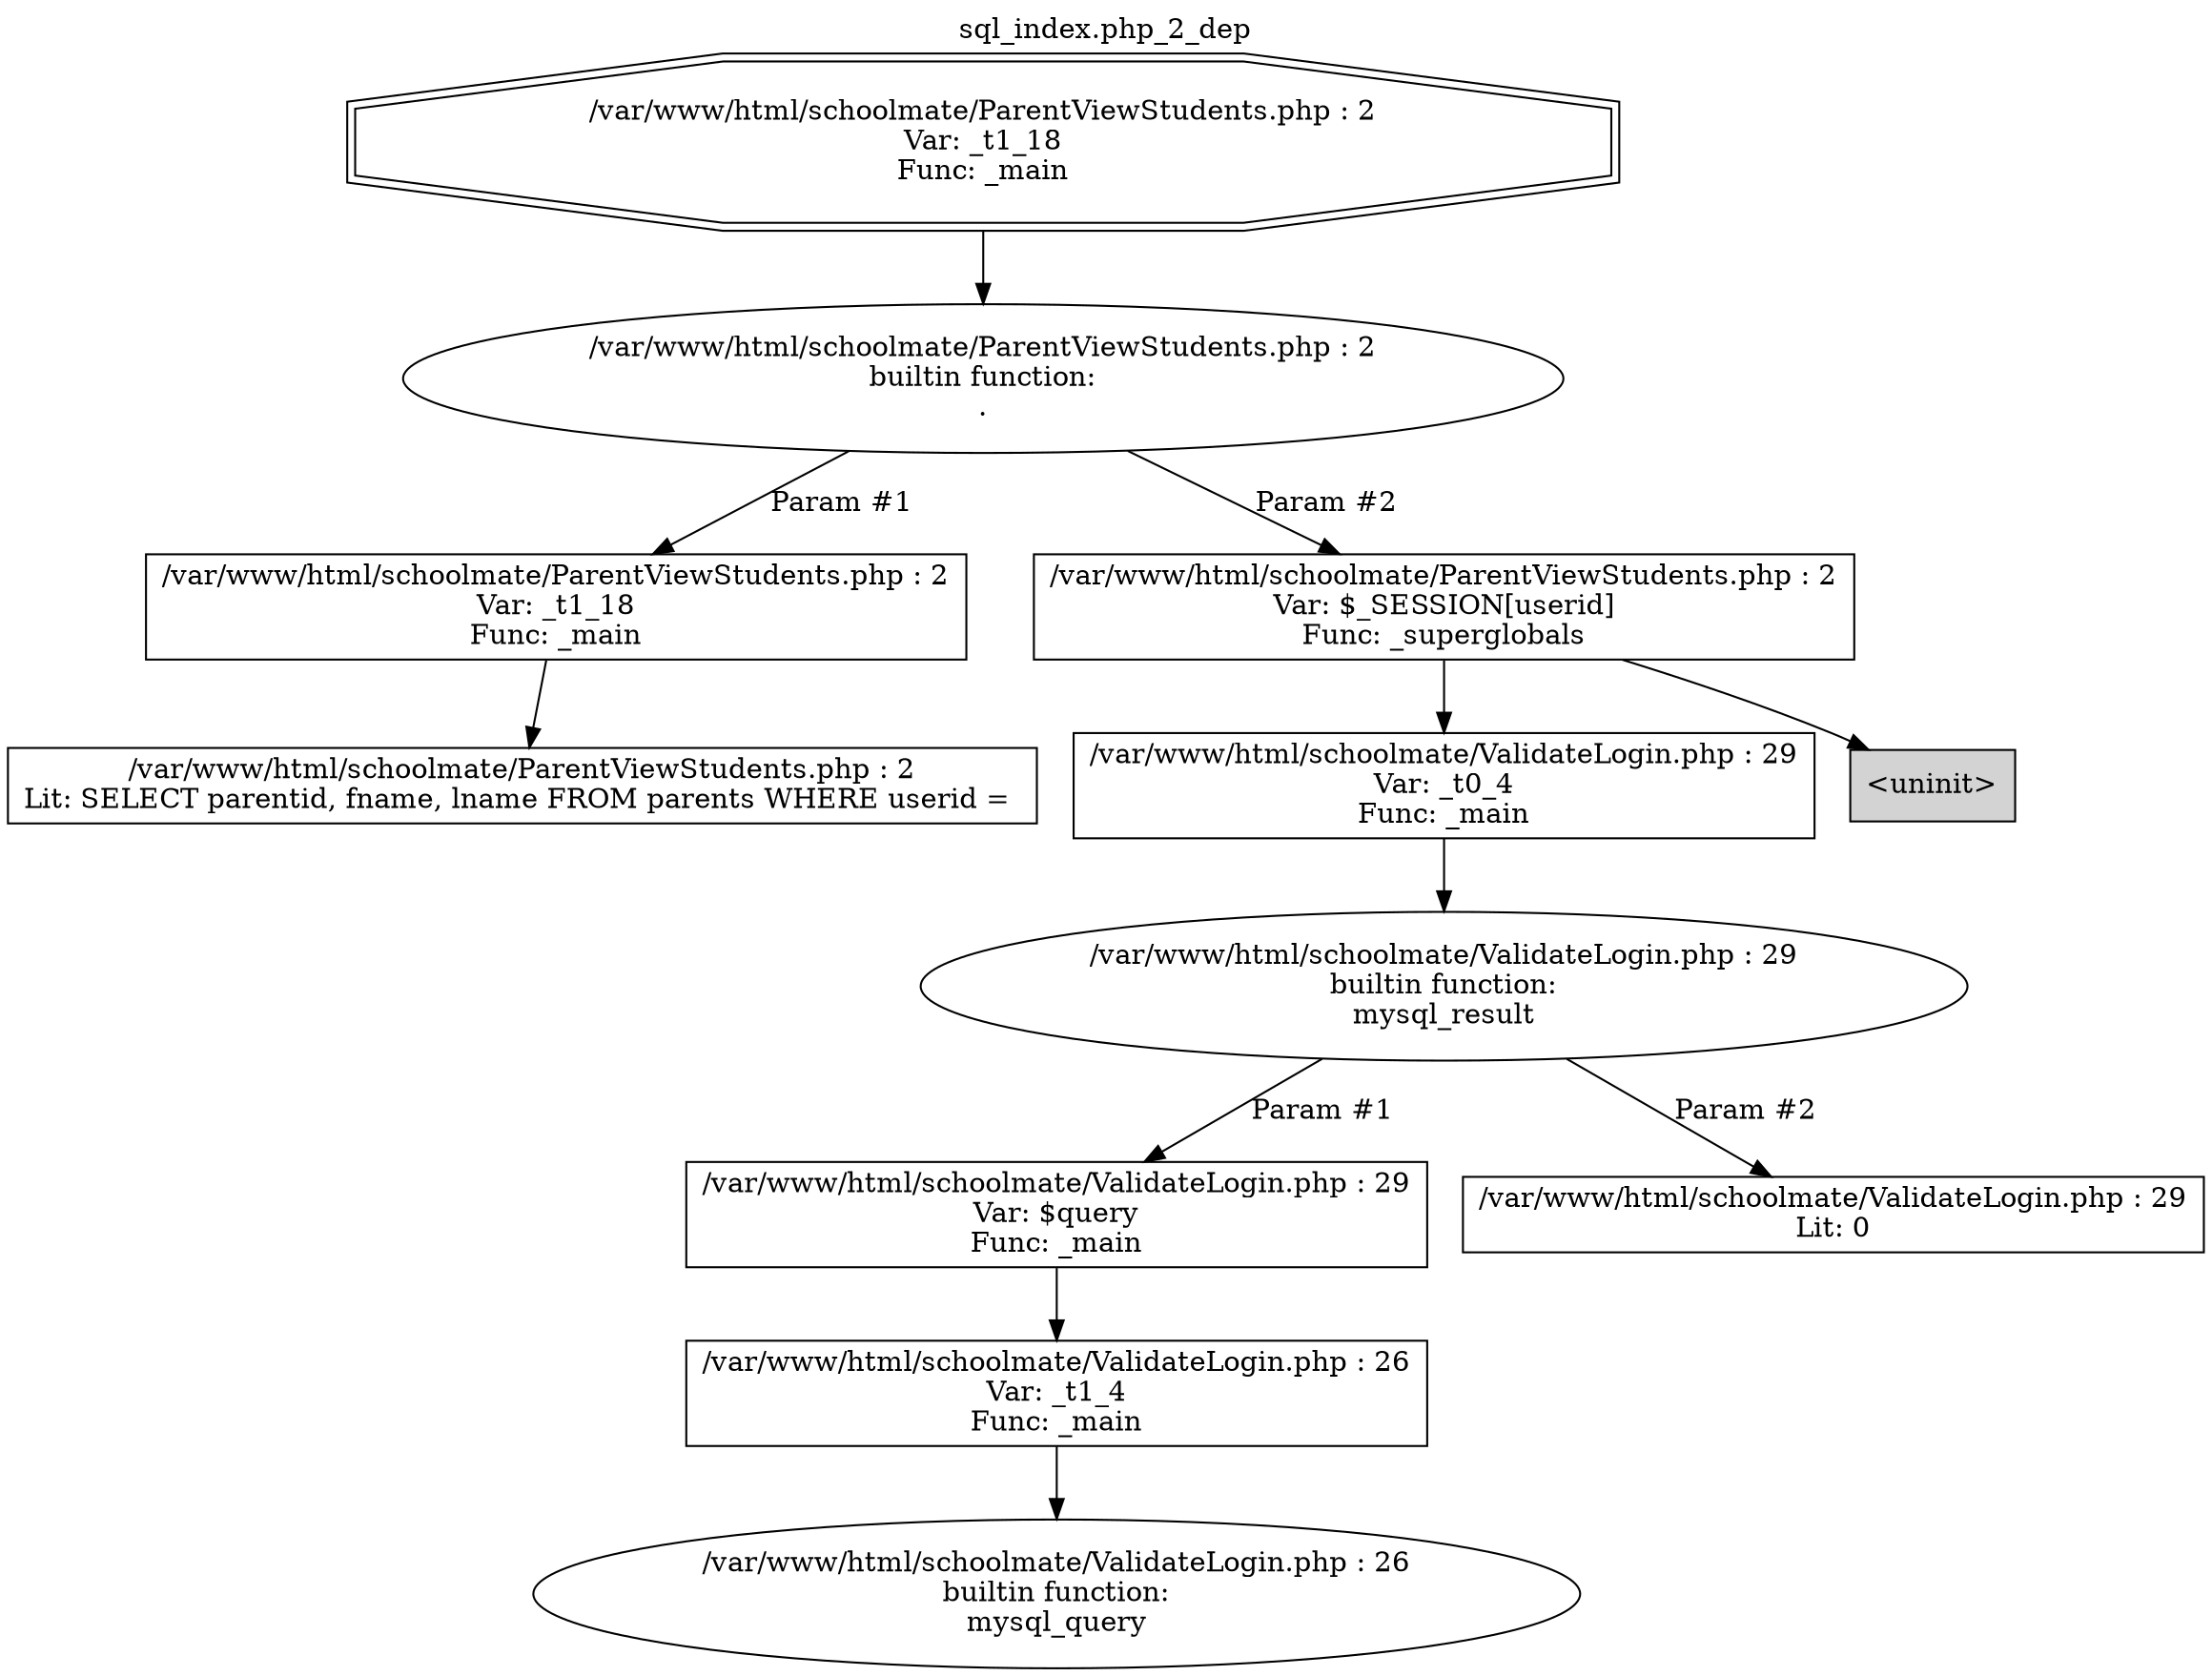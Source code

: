 digraph cfg {
  label="sql_index.php_2_dep";
  labelloc=t;
  n1 [shape=doubleoctagon, label="/var/www/html/schoolmate/ParentViewStudents.php : 2\nVar: _t1_18\nFunc: _main\n"];
  n2 [shape=ellipse, label="/var/www/html/schoolmate/ParentViewStudents.php : 2\nbuiltin function:\n.\n"];
  n3 [shape=box, label="/var/www/html/schoolmate/ParentViewStudents.php : 2\nVar: _t1_18\nFunc: _main\n"];
  n4 [shape=box, label="/var/www/html/schoolmate/ParentViewStudents.php : 2\nLit: SELECT parentid, fname, lname FROM parents WHERE userid = \n"];
  n5 [shape=box, label="/var/www/html/schoolmate/ParentViewStudents.php : 2\nVar: $_SESSION[userid]\nFunc: _superglobals\n"];
  n6 [shape=box, label="/var/www/html/schoolmate/ValidateLogin.php : 29\nVar: _t0_4\nFunc: _main\n"];
  n7 [shape=ellipse, label="/var/www/html/schoolmate/ValidateLogin.php : 29\nbuiltin function:\nmysql_result\n"];
  n8 [shape=box, label="/var/www/html/schoolmate/ValidateLogin.php : 29\nVar: $query\nFunc: _main\n"];
  n9 [shape=box, label="/var/www/html/schoolmate/ValidateLogin.php : 26\nVar: _t1_4\nFunc: _main\n"];
  n10 [shape=ellipse, label="/var/www/html/schoolmate/ValidateLogin.php : 26\nbuiltin function:\nmysql_query\n"];
  n11 [shape=box, label="/var/www/html/schoolmate/ValidateLogin.php : 29\nLit: 0\n"];
  n12 [shape=box, label="<uninit>",style=filled];
  n1 -> n2;
  n3 -> n4;
  n2 -> n3[label="Param #1"];
  n2 -> n5[label="Param #2"];
  n6 -> n7;
  n9 -> n10;
  n8 -> n9;
  n7 -> n8[label="Param #1"];
  n7 -> n11[label="Param #2"];
  n5 -> n6;
  n5 -> n12;
}
